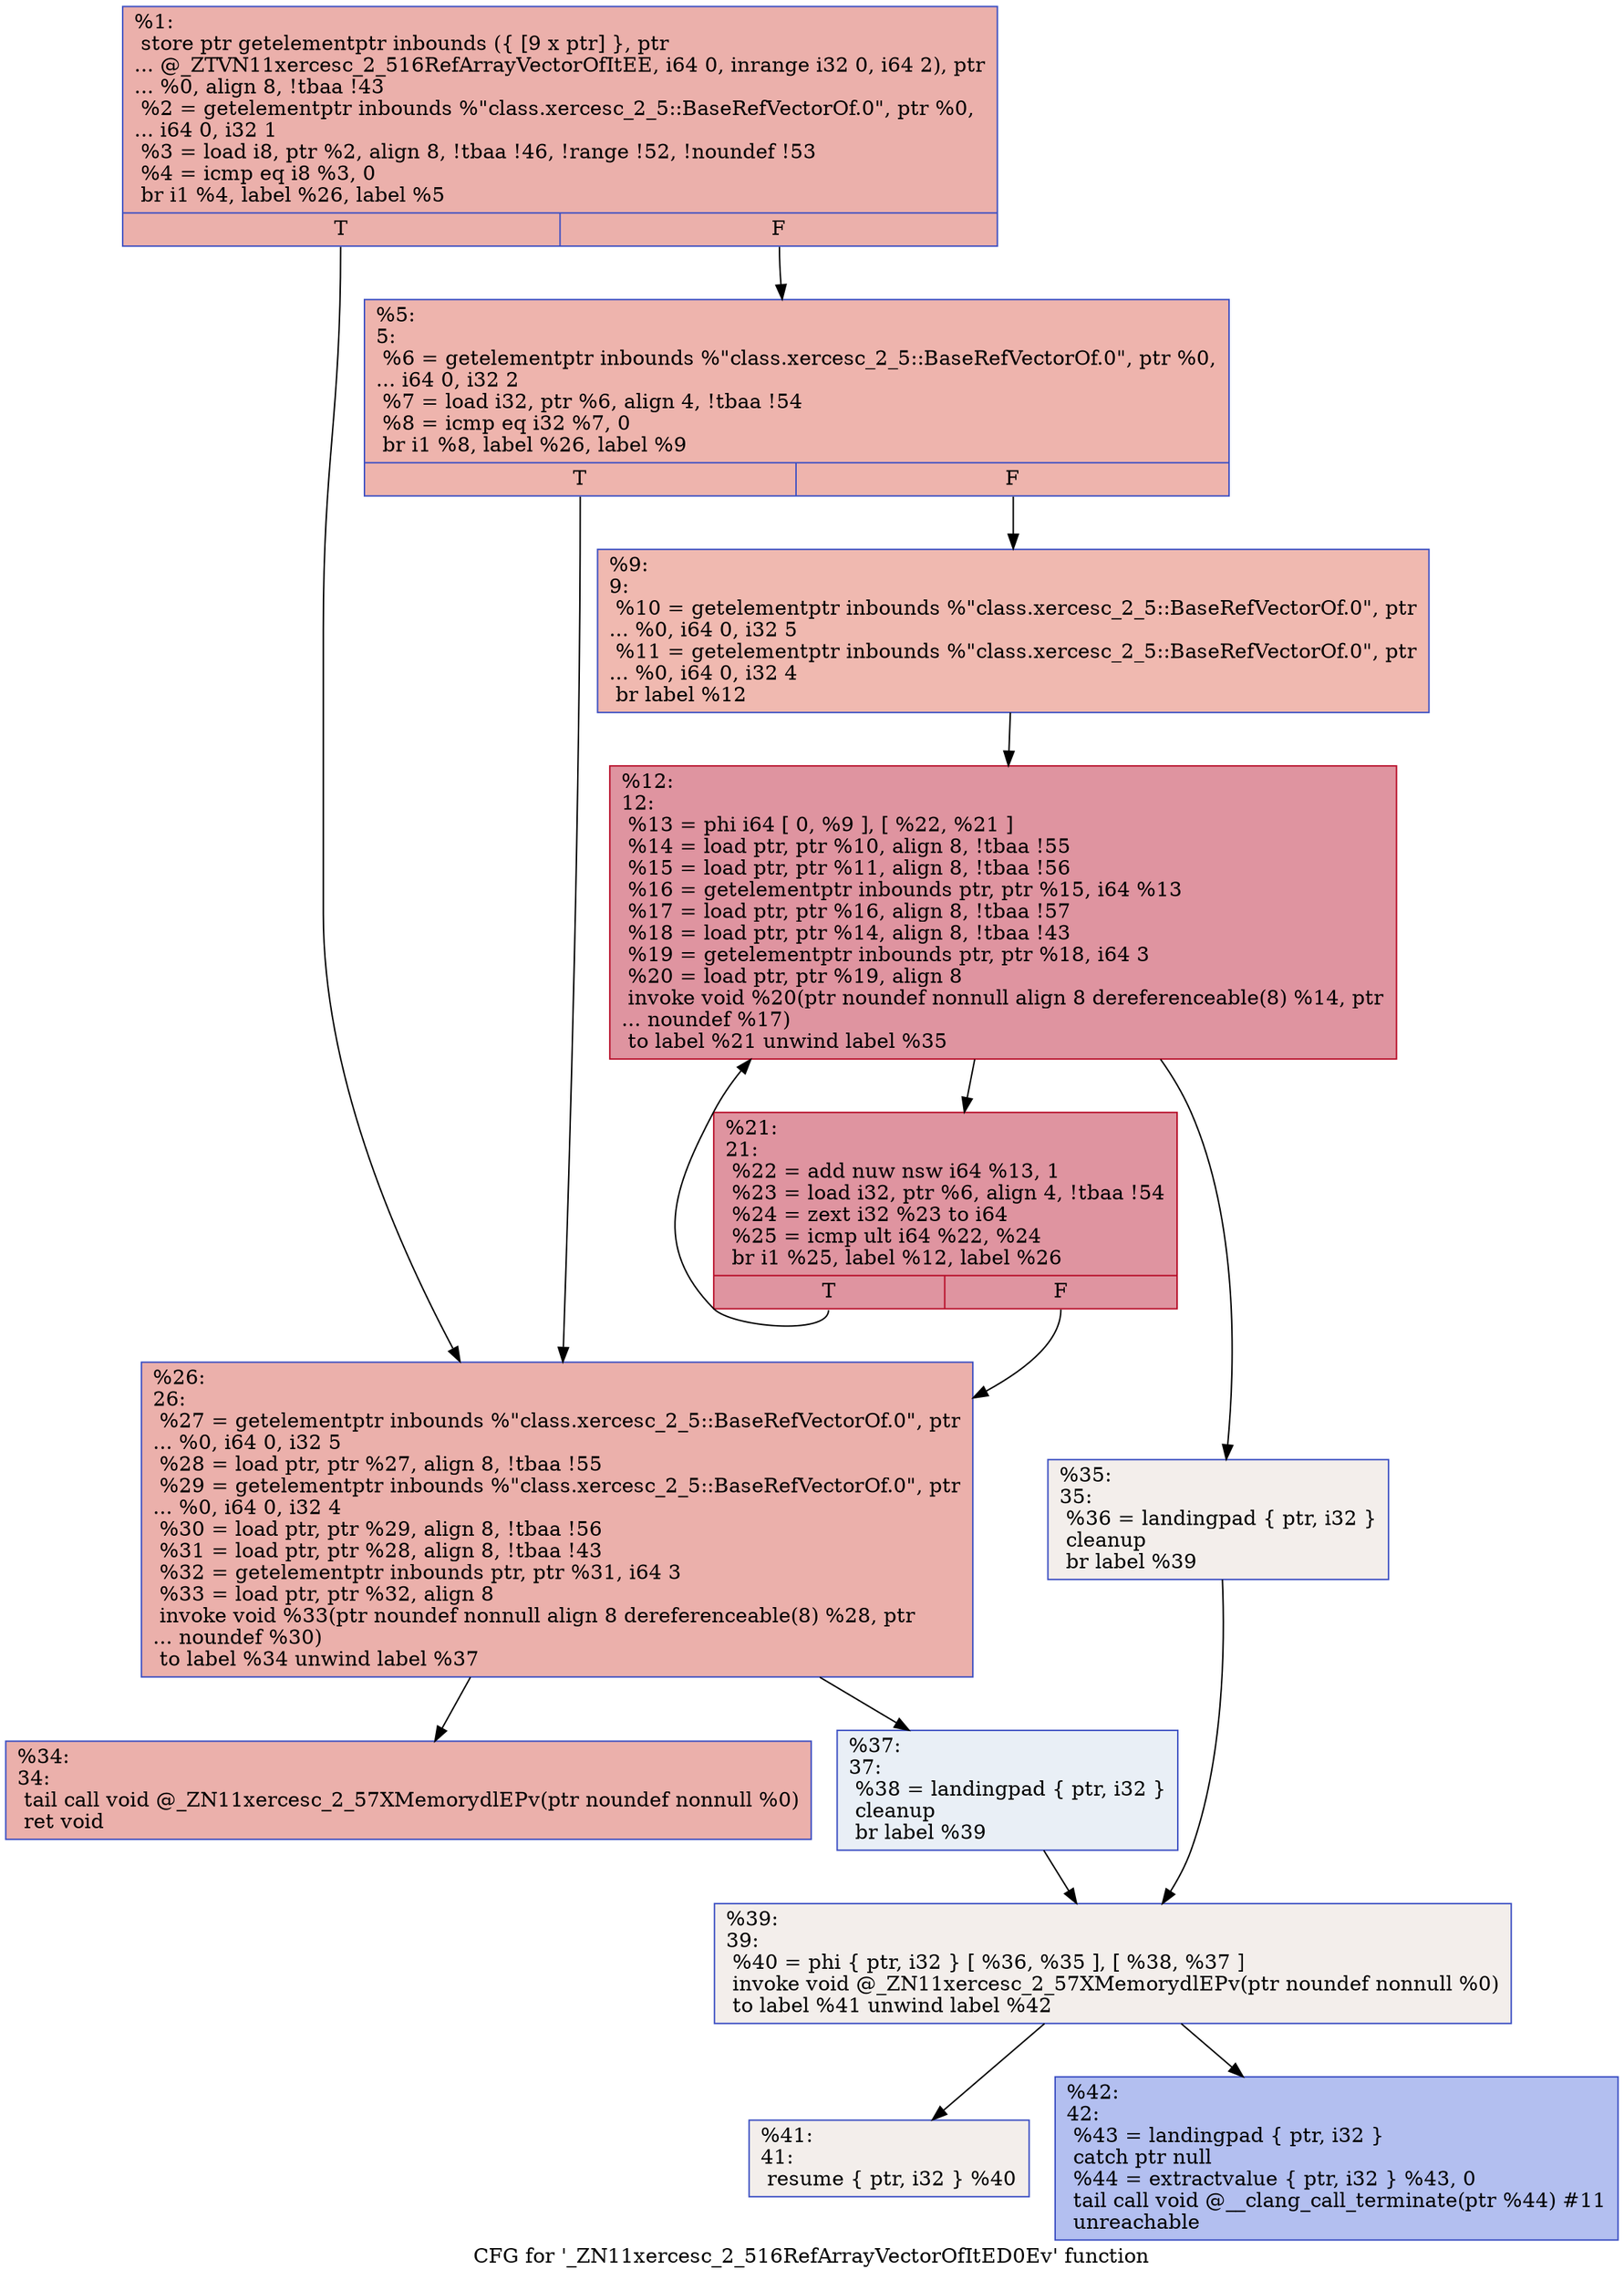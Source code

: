 digraph "CFG for '_ZN11xercesc_2_516RefArrayVectorOfItED0Ev' function" {
	label="CFG for '_ZN11xercesc_2_516RefArrayVectorOfItED0Ev' function";

	Node0x560876e0e560 [shape=record,color="#3d50c3ff", style=filled, fillcolor="#d24b4070",label="{%1:\l  store ptr getelementptr inbounds (\{ [9 x ptr] \}, ptr\l... @_ZTVN11xercesc_2_516RefArrayVectorOfItEE, i64 0, inrange i32 0, i64 2), ptr\l... %0, align 8, !tbaa !43\l  %2 = getelementptr inbounds %\"class.xercesc_2_5::BaseRefVectorOf.0\", ptr %0,\l... i64 0, i32 1\l  %3 = load i8, ptr %2, align 8, !tbaa !46, !range !52, !noundef !53\l  %4 = icmp eq i8 %3, 0\l  br i1 %4, label %26, label %5\l|{<s0>T|<s1>F}}"];
	Node0x560876e0e560:s0 -> Node0x560876e09d20;
	Node0x560876e0e560:s1 -> Node0x560876e09d70;
	Node0x560876e09d70 [shape=record,color="#3d50c3ff", style=filled, fillcolor="#d8564670",label="{%5:\l5:                                                \l  %6 = getelementptr inbounds %\"class.xercesc_2_5::BaseRefVectorOf.0\", ptr %0,\l... i64 0, i32 2\l  %7 = load i32, ptr %6, align 4, !tbaa !54\l  %8 = icmp eq i32 %7, 0\l  br i1 %8, label %26, label %9\l|{<s0>T|<s1>F}}"];
	Node0x560876e09d70:s0 -> Node0x560876e09d20;
	Node0x560876e09d70:s1 -> Node0x560876e09cd0;
	Node0x560876e09cd0 [shape=record,color="#3d50c3ff", style=filled, fillcolor="#de614d70",label="{%9:\l9:                                                \l  %10 = getelementptr inbounds %\"class.xercesc_2_5::BaseRefVectorOf.0\", ptr\l... %0, i64 0, i32 5\l  %11 = getelementptr inbounds %\"class.xercesc_2_5::BaseRefVectorOf.0\", ptr\l... %0, i64 0, i32 4\l  br label %12\l}"];
	Node0x560876e09cd0 -> Node0x560876e0a0c0;
	Node0x560876e0a0c0 [shape=record,color="#b70d28ff", style=filled, fillcolor="#b70d2870",label="{%12:\l12:                                               \l  %13 = phi i64 [ 0, %9 ], [ %22, %21 ]\l  %14 = load ptr, ptr %10, align 8, !tbaa !55\l  %15 = load ptr, ptr %11, align 8, !tbaa !56\l  %16 = getelementptr inbounds ptr, ptr %15, i64 %13\l  %17 = load ptr, ptr %16, align 8, !tbaa !57\l  %18 = load ptr, ptr %14, align 8, !tbaa !43\l  %19 = getelementptr inbounds ptr, ptr %18, i64 3\l  %20 = load ptr, ptr %19, align 8\l  invoke void %20(ptr noundef nonnull align 8 dereferenceable(8) %14, ptr\l... noundef %17)\l          to label %21 unwind label %35\l}"];
	Node0x560876e0a0c0 -> Node0x560876e0f3f0;
	Node0x560876e0a0c0 -> Node0x560876e0f800;
	Node0x560876e0f3f0 [shape=record,color="#b70d28ff", style=filled, fillcolor="#b70d2870",label="{%21:\l21:                                               \l  %22 = add nuw nsw i64 %13, 1\l  %23 = load i32, ptr %6, align 4, !tbaa !54\l  %24 = zext i32 %23 to i64\l  %25 = icmp ult i64 %22, %24\l  br i1 %25, label %12, label %26\l|{<s0>T|<s1>F}}"];
	Node0x560876e0f3f0:s0 -> Node0x560876e0a0c0;
	Node0x560876e0f3f0:s1 -> Node0x560876e09d20;
	Node0x560876e09d20 [shape=record,color="#3d50c3ff", style=filled, fillcolor="#d24b4070",label="{%26:\l26:                                               \l  %27 = getelementptr inbounds %\"class.xercesc_2_5::BaseRefVectorOf.0\", ptr\l... %0, i64 0, i32 5\l  %28 = load ptr, ptr %27, align 8, !tbaa !55\l  %29 = getelementptr inbounds %\"class.xercesc_2_5::BaseRefVectorOf.0\", ptr\l... %0, i64 0, i32 4\l  %30 = load ptr, ptr %29, align 8, !tbaa !56\l  %31 = load ptr, ptr %28, align 8, !tbaa !43\l  %32 = getelementptr inbounds ptr, ptr %31, i64 3\l  %33 = load ptr, ptr %32, align 8\l  invoke void %33(ptr noundef nonnull align 8 dereferenceable(8) %28, ptr\l... noundef %30)\l          to label %34 unwind label %37\l}"];
	Node0x560876e09d20 -> Node0x560876e0ffa0;
	Node0x560876e09d20 -> Node0x560876e0fff0;
	Node0x560876e0ffa0 [shape=record,color="#3d50c3ff", style=filled, fillcolor="#d24b4070",label="{%34:\l34:                                               \l  tail call void @_ZN11xercesc_2_57XMemorydlEPv(ptr noundef nonnull %0)\l  ret void\l}"];
	Node0x560876e0f800 [shape=record,color="#3d50c3ff", style=filled, fillcolor="#e5d8d170",label="{%35:\l35:                                               \l  %36 = landingpad \{ ptr, i32 \}\l          cleanup\l  br label %39\l}"];
	Node0x560876e0f800 -> Node0x560876e10320;
	Node0x560876e0fff0 [shape=record,color="#3d50c3ff", style=filled, fillcolor="#cedaeb70",label="{%37:\l37:                                               \l  %38 = landingpad \{ ptr, i32 \}\l          cleanup\l  br label %39\l}"];
	Node0x560876e0fff0 -> Node0x560876e10320;
	Node0x560876e10320 [shape=record,color="#3d50c3ff", style=filled, fillcolor="#e5d8d170",label="{%39:\l39:                                               \l  %40 = phi \{ ptr, i32 \} [ %36, %35 ], [ %38, %37 ]\l  invoke void @_ZN11xercesc_2_57XMemorydlEPv(ptr noundef nonnull %0)\l          to label %41 unwind label %42\l}"];
	Node0x560876e10320 -> Node0x560876e104f0;
	Node0x560876e10320 -> Node0x560876e10540;
	Node0x560876e104f0 [shape=record,color="#3d50c3ff", style=filled, fillcolor="#e5d8d170",label="{%41:\l41:                                               \l  resume \{ ptr, i32 \} %40\l}"];
	Node0x560876e10540 [shape=record,color="#3d50c3ff", style=filled, fillcolor="#536edd70",label="{%42:\l42:                                               \l  %43 = landingpad \{ ptr, i32 \}\l          catch ptr null\l  %44 = extractvalue \{ ptr, i32 \} %43, 0\l  tail call void @__clang_call_terminate(ptr %44) #11\l  unreachable\l}"];
}
